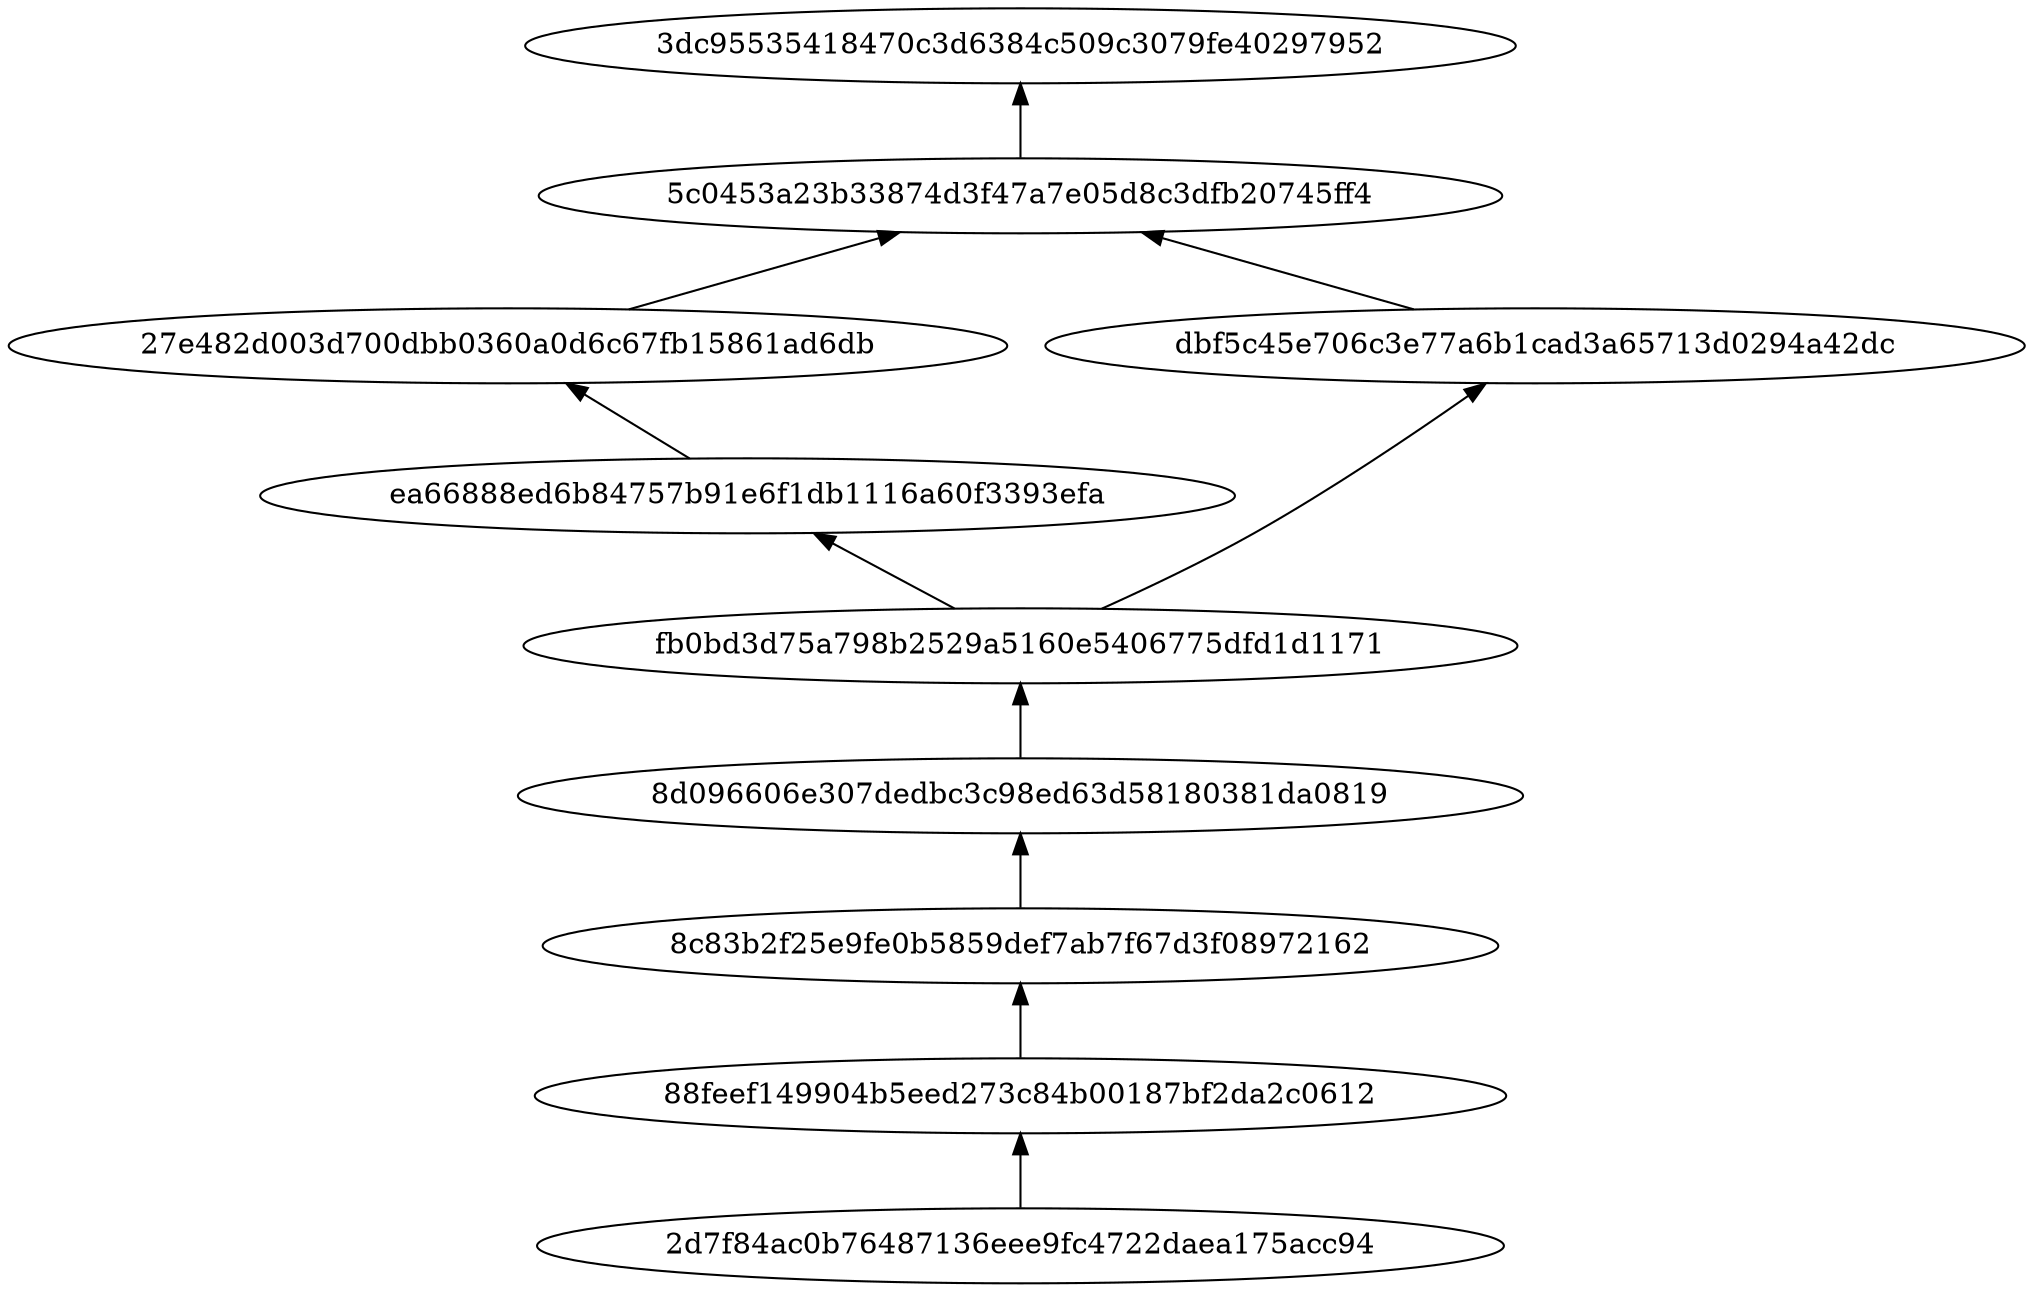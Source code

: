 // Dependency Graph
digraph {
	rankdir=BT
	"2d7f84ac0b76487136eee9fc4722daea175acc94" [label="2d7f84ac0b76487136eee9fc4722daea175acc94"]
	"88feef149904b5eed273c84b00187bf2da2c0612" [label="88feef149904b5eed273c84b00187bf2da2c0612"]
	"2d7f84ac0b76487136eee9fc4722daea175acc94" -> "88feef149904b5eed273c84b00187bf2da2c0612"
	"8c83b2f25e9fe0b5859def7ab7f67d3f08972162" [label="8c83b2f25e9fe0b5859def7ab7f67d3f08972162"]
	"88feef149904b5eed273c84b00187bf2da2c0612" -> "8c83b2f25e9fe0b5859def7ab7f67d3f08972162"
	"8d096606e307dedbc3c98ed63d58180381da0819" [label="8d096606e307dedbc3c98ed63d58180381da0819"]
	"8c83b2f25e9fe0b5859def7ab7f67d3f08972162" -> "8d096606e307dedbc3c98ed63d58180381da0819"
	fb0bd3d75a798b2529a5160e5406775dfd1d1171 [label=fb0bd3d75a798b2529a5160e5406775dfd1d1171]
	"8d096606e307dedbc3c98ed63d58180381da0819" -> fb0bd3d75a798b2529a5160e5406775dfd1d1171
	ea66888ed6b84757b91e6f1db1116a60f3393efa [label=ea66888ed6b84757b91e6f1db1116a60f3393efa]
	fb0bd3d75a798b2529a5160e5406775dfd1d1171 -> ea66888ed6b84757b91e6f1db1116a60f3393efa
	"27e482d003d700dbb0360a0d6c67fb15861ad6db" [label="27e482d003d700dbb0360a0d6c67fb15861ad6db"]
	ea66888ed6b84757b91e6f1db1116a60f3393efa -> "27e482d003d700dbb0360a0d6c67fb15861ad6db"
	dbf5c45e706c3e77a6b1cad3a65713d0294a42dc [label=dbf5c45e706c3e77a6b1cad3a65713d0294a42dc]
	fb0bd3d75a798b2529a5160e5406775dfd1d1171 -> dbf5c45e706c3e77a6b1cad3a65713d0294a42dc
	"5c0453a23b33874d3f47a7e05d8c3dfb20745ff4" [label="5c0453a23b33874d3f47a7e05d8c3dfb20745ff4"]
	dbf5c45e706c3e77a6b1cad3a65713d0294a42dc -> "5c0453a23b33874d3f47a7e05d8c3dfb20745ff4"
	"27e482d003d700dbb0360a0d6c67fb15861ad6db" -> "5c0453a23b33874d3f47a7e05d8c3dfb20745ff4"
	"3dc95535418470c3d6384c509c3079fe40297952" [label="3dc95535418470c3d6384c509c3079fe40297952"]
	"5c0453a23b33874d3f47a7e05d8c3dfb20745ff4" -> "3dc95535418470c3d6384c509c3079fe40297952"
}
